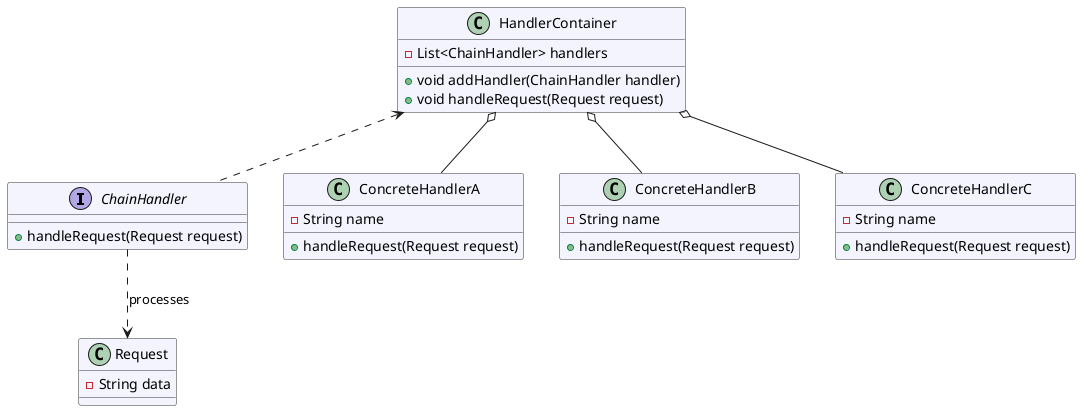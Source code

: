 @startuml
skinparam classAttributeColor #333333
skinparam classBackgroundColor #F4F4FF
skinparam classBorderColor #333333
skinparam classFontColor #000000
skinparam classFontName "Segoe UI, Arial, sans-serif"

skinparam interfaceAttributeColor #333333
skinparam interfaceBackgroundColor #E0F0E0
skinparam interfaceBorderColor #006400
skinparam interfaceFontColor #006400
skinparam interfaceFontName "Segoe UI, Arial, sans-serif"

skinparam direction "right"

interface ChainHandler {
  + handleRequest(Request request)
}

class HandlerContainer {
  - List<ChainHandler> handlers
  + void addHandler(ChainHandler handler)
  + void handleRequest(Request request)
}

class ConcreteHandlerA {
  - String name
  + handleRequest(Request request)
}

class ConcreteHandlerB {
  - String name
  + handleRequest(Request request)
}

class ConcreteHandlerC {
  - String name
  + handleRequest(Request request)
}

class Request {
  - String data
}

HandlerContainer <.. ChainHandler
HandlerContainer o-- ConcreteHandlerA
HandlerContainer o-- ConcreteHandlerB
HandlerContainer o-- ConcreteHandlerC
ChainHandler ..> Request : processes

@enduml